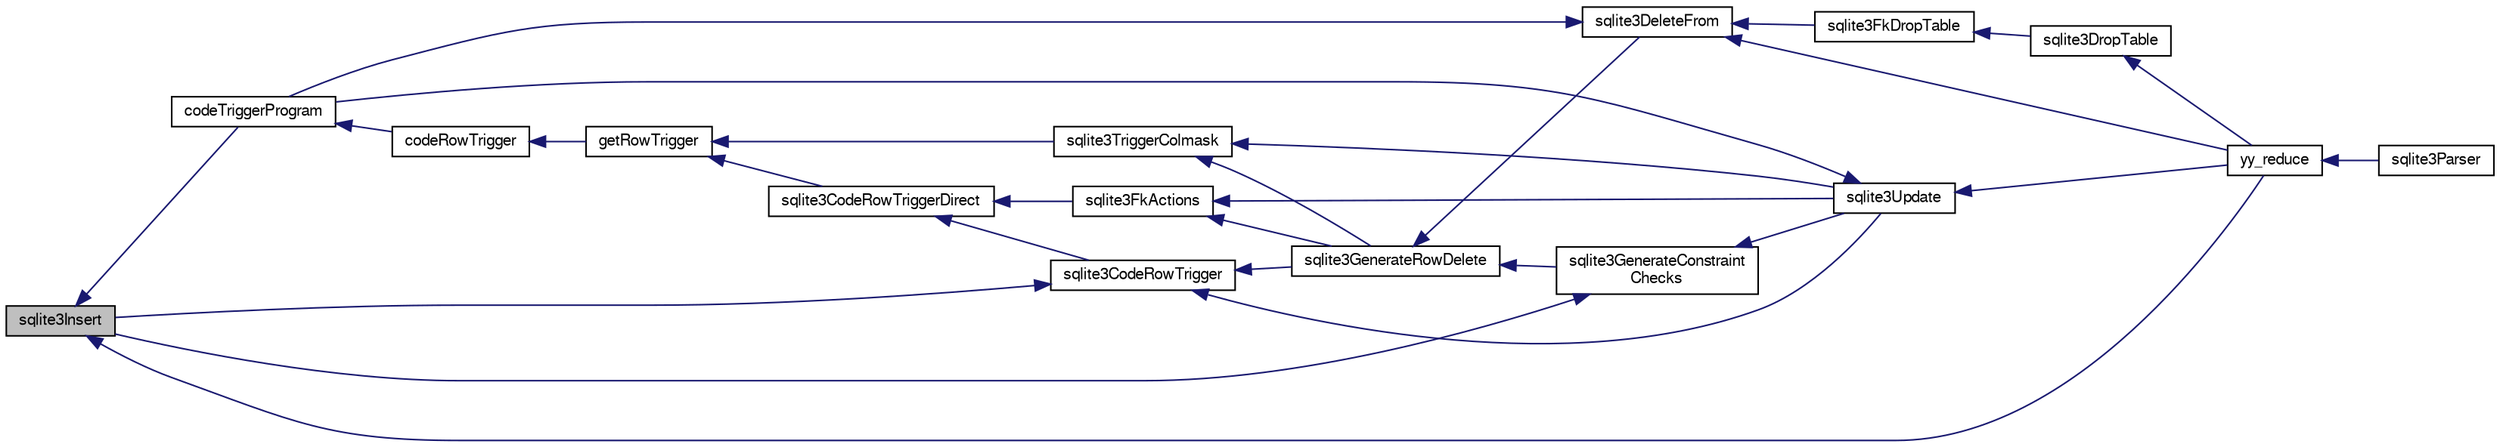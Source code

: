 digraph "sqlite3Insert"
{
  edge [fontname="FreeSans",fontsize="10",labelfontname="FreeSans",labelfontsize="10"];
  node [fontname="FreeSans",fontsize="10",shape=record];
  rankdir="LR";
  Node569896 [label="sqlite3Insert",height=0.2,width=0.4,color="black", fillcolor="grey75", style="filled", fontcolor="black"];
  Node569896 -> Node569897 [dir="back",color="midnightblue",fontsize="10",style="solid",fontname="FreeSans"];
  Node569897 [label="codeTriggerProgram",height=0.2,width=0.4,color="black", fillcolor="white", style="filled",URL="$sqlite3_8c.html#a120801f59d9281d201d2ff4b2606836e"];
  Node569897 -> Node569898 [dir="back",color="midnightblue",fontsize="10",style="solid",fontname="FreeSans"];
  Node569898 [label="codeRowTrigger",height=0.2,width=0.4,color="black", fillcolor="white", style="filled",URL="$sqlite3_8c.html#a463cea5aaaf388b560b206570a0022fc"];
  Node569898 -> Node569899 [dir="back",color="midnightblue",fontsize="10",style="solid",fontname="FreeSans"];
  Node569899 [label="getRowTrigger",height=0.2,width=0.4,color="black", fillcolor="white", style="filled",URL="$sqlite3_8c.html#a69626ef20b540d1a2b19cf56f3f45689"];
  Node569899 -> Node569900 [dir="back",color="midnightblue",fontsize="10",style="solid",fontname="FreeSans"];
  Node569900 [label="sqlite3CodeRowTriggerDirect",height=0.2,width=0.4,color="black", fillcolor="white", style="filled",URL="$sqlite3_8c.html#ad92829f9001bcf89a0299dad5a48acd4"];
  Node569900 -> Node569901 [dir="back",color="midnightblue",fontsize="10",style="solid",fontname="FreeSans"];
  Node569901 [label="sqlite3FkActions",height=0.2,width=0.4,color="black", fillcolor="white", style="filled",URL="$sqlite3_8c.html#a39159bd1623724946c22355ba7f3ef90"];
  Node569901 -> Node569902 [dir="back",color="midnightblue",fontsize="10",style="solid",fontname="FreeSans"];
  Node569902 [label="sqlite3GenerateRowDelete",height=0.2,width=0.4,color="black", fillcolor="white", style="filled",URL="$sqlite3_8c.html#a2c76cbf3027fc18fdbb8cb4cd96b77d9"];
  Node569902 -> Node569903 [dir="back",color="midnightblue",fontsize="10",style="solid",fontname="FreeSans"];
  Node569903 [label="sqlite3DeleteFrom",height=0.2,width=0.4,color="black", fillcolor="white", style="filled",URL="$sqlite3_8c.html#ab9b4b45349188b49eabb23f94608a091"];
  Node569903 -> Node569904 [dir="back",color="midnightblue",fontsize="10",style="solid",fontname="FreeSans"];
  Node569904 [label="sqlite3FkDropTable",height=0.2,width=0.4,color="black", fillcolor="white", style="filled",URL="$sqlite3_8c.html#a1218c6fc74e89152ceaa4760e82f5ef9"];
  Node569904 -> Node569905 [dir="back",color="midnightblue",fontsize="10",style="solid",fontname="FreeSans"];
  Node569905 [label="sqlite3DropTable",height=0.2,width=0.4,color="black", fillcolor="white", style="filled",URL="$sqlite3_8c.html#a5534f77364b5568783c0e50db3c9defb"];
  Node569905 -> Node569906 [dir="back",color="midnightblue",fontsize="10",style="solid",fontname="FreeSans"];
  Node569906 [label="yy_reduce",height=0.2,width=0.4,color="black", fillcolor="white", style="filled",URL="$sqlite3_8c.html#a7c419a9b25711c666a9a2449ef377f14"];
  Node569906 -> Node569907 [dir="back",color="midnightblue",fontsize="10",style="solid",fontname="FreeSans"];
  Node569907 [label="sqlite3Parser",height=0.2,width=0.4,color="black", fillcolor="white", style="filled",URL="$sqlite3_8c.html#a0327d71a5fabe0b6a343d78a2602e72a"];
  Node569903 -> Node569897 [dir="back",color="midnightblue",fontsize="10",style="solid",fontname="FreeSans"];
  Node569903 -> Node569906 [dir="back",color="midnightblue",fontsize="10",style="solid",fontname="FreeSans"];
  Node569902 -> Node569908 [dir="back",color="midnightblue",fontsize="10",style="solid",fontname="FreeSans"];
  Node569908 [label="sqlite3GenerateConstraint\lChecks",height=0.2,width=0.4,color="black", fillcolor="white", style="filled",URL="$sqlite3_8c.html#aef639c1e6a0c0a67ca6e7690ad931bd2"];
  Node569908 -> Node569896 [dir="back",color="midnightblue",fontsize="10",style="solid",fontname="FreeSans"];
  Node569908 -> Node569909 [dir="back",color="midnightblue",fontsize="10",style="solid",fontname="FreeSans"];
  Node569909 [label="sqlite3Update",height=0.2,width=0.4,color="black", fillcolor="white", style="filled",URL="$sqlite3_8c.html#ac5aa67c46e8cc8174566fabe6809fafa"];
  Node569909 -> Node569897 [dir="back",color="midnightblue",fontsize="10",style="solid",fontname="FreeSans"];
  Node569909 -> Node569906 [dir="back",color="midnightblue",fontsize="10",style="solid",fontname="FreeSans"];
  Node569901 -> Node569909 [dir="back",color="midnightblue",fontsize="10",style="solid",fontname="FreeSans"];
  Node569900 -> Node569910 [dir="back",color="midnightblue",fontsize="10",style="solid",fontname="FreeSans"];
  Node569910 [label="sqlite3CodeRowTrigger",height=0.2,width=0.4,color="black", fillcolor="white", style="filled",URL="$sqlite3_8c.html#a37f21393c74de4d01b16761ee9abacd9"];
  Node569910 -> Node569902 [dir="back",color="midnightblue",fontsize="10",style="solid",fontname="FreeSans"];
  Node569910 -> Node569896 [dir="back",color="midnightblue",fontsize="10",style="solid",fontname="FreeSans"];
  Node569910 -> Node569909 [dir="back",color="midnightblue",fontsize="10",style="solid",fontname="FreeSans"];
  Node569899 -> Node569911 [dir="back",color="midnightblue",fontsize="10",style="solid",fontname="FreeSans"];
  Node569911 [label="sqlite3TriggerColmask",height=0.2,width=0.4,color="black", fillcolor="white", style="filled",URL="$sqlite3_8c.html#acace8e99e37ae5e84ea03c65e820c540"];
  Node569911 -> Node569902 [dir="back",color="midnightblue",fontsize="10",style="solid",fontname="FreeSans"];
  Node569911 -> Node569909 [dir="back",color="midnightblue",fontsize="10",style="solid",fontname="FreeSans"];
  Node569896 -> Node569906 [dir="back",color="midnightblue",fontsize="10",style="solid",fontname="FreeSans"];
}
